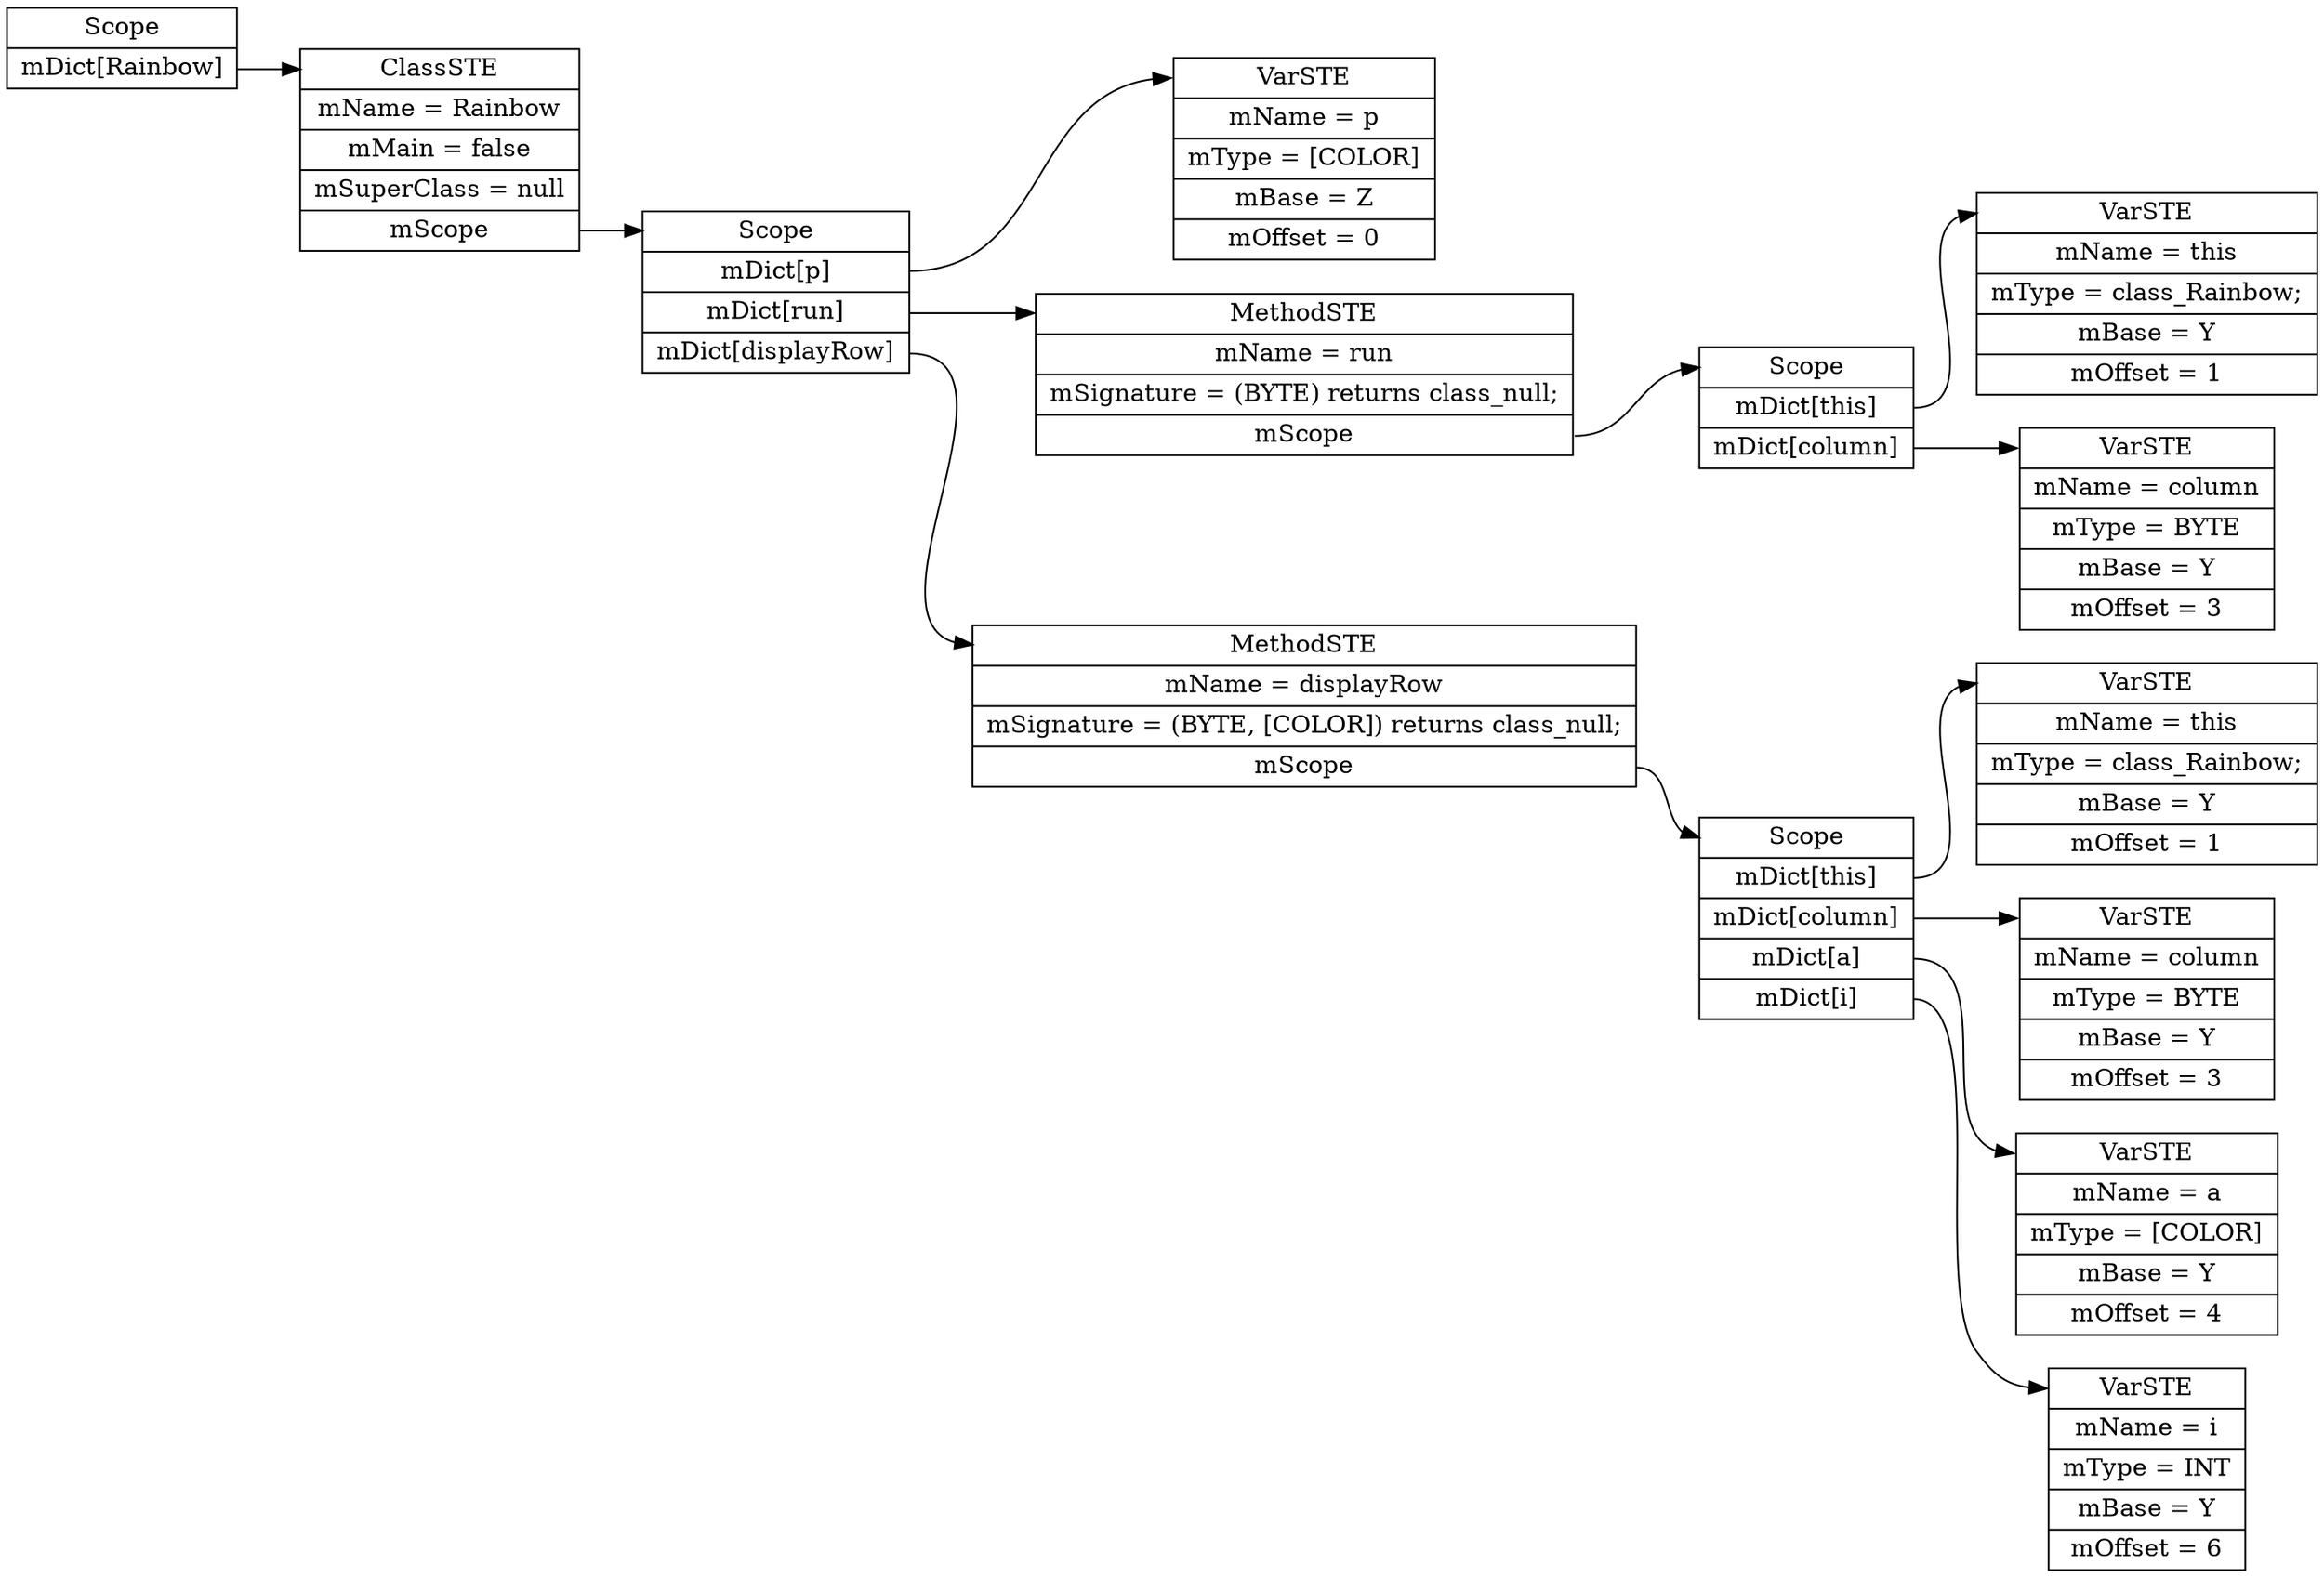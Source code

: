 digraph SymTable {
	graph [rankdir="LR"];
	node [shape=record];
	0 [label=" <f0> Scope | <f1> mDict\[Rainbow\] "];
	0:<f1> -> 1:<f0>;
	1 [label=" <f0> ClassSTE | <f1> mName = Rainbow| <f2> mMain = false| <f3> mSuperClass = null| <f4> mScope "];
	1:<f4> -> 2:<f0>;
	2 [label=" <f0> Scope | <f1> mDict\[p\] | <f2> mDict\[run\] | <f3> mDict\[displayRow\] "];
	2:<f1> -> 3:<f0>;
	3 [label=" <f0> VarSTE | <f1> mName = p| <f2> mType = [COLOR]| <f3> mBase = Z| <f4> mOffset = 0"];
	2:<f2> -> 4:<f0>;
	4 [label=" <f0> MethodSTE | <f1> mName = run| <f2> mSignature = (BYTE) returns class_null;| <f3> mScope "];
	4:<f3> -> 5:<f0>;
	5 [label=" <f0> Scope | <f1> mDict\[this\] | <f2> mDict\[column\] "];
	5:<f1> -> 6:<f0>;
	6 [label=" <f0> VarSTE | <f1> mName = this| <f2> mType = class_Rainbow;| <f3> mBase = Y| <f4> mOffset = 1"];
	5:<f2> -> 7:<f0>;
	7 [label=" <f0> VarSTE | <f1> mName = column| <f2> mType = BYTE| <f3> mBase = Y| <f4> mOffset = 3"];
	2:<f3> -> 8:<f0>;
	8 [label=" <f0> MethodSTE | <f1> mName = displayRow| <f2> mSignature = (BYTE, [COLOR]) returns class_null;| <f3> mScope "];
	8:<f3> -> 9:<f0>;
	9 [label=" <f0> Scope | <f1> mDict\[this\] | <f2> mDict\[column\] | <f3> mDict\[a\] | <f4> mDict\[i\] "];
	9:<f1> -> 10:<f0>;
	10 [label=" <f0> VarSTE | <f1> mName = this| <f2> mType = class_Rainbow;| <f3> mBase = Y| <f4> mOffset = 1"];
	9:<f2> -> 11:<f0>;
	11 [label=" <f0> VarSTE | <f1> mName = column| <f2> mType = BYTE| <f3> mBase = Y| <f4> mOffset = 3"];
	9:<f3> -> 12:<f0>;
	12 [label=" <f0> VarSTE | <f1> mName = a| <f2> mType = [COLOR]| <f3> mBase = Y| <f4> mOffset = 4"];
	9:<f4> -> 13:<f0>;
	13 [label=" <f0> VarSTE | <f1> mName = i| <f2> mType = INT| <f3> mBase = Y| <f4> mOffset = 6"];
}
